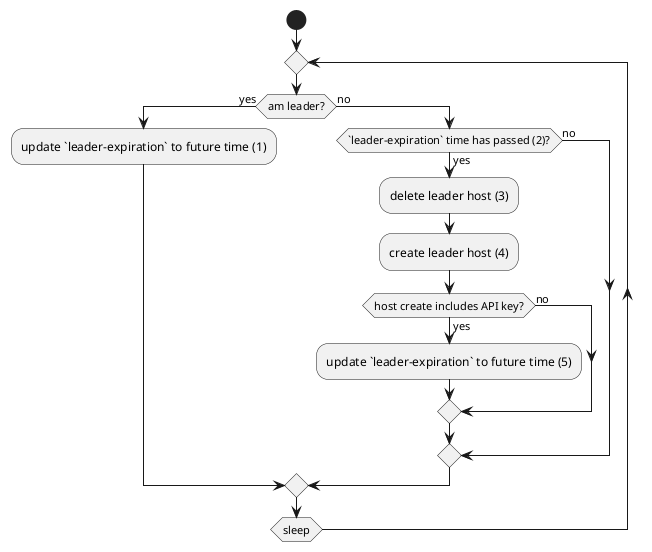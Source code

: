 @startuml
start
repeat
  if (am leader?) then (yes)
    :update `leader-expiration` to future time (1);
  else (no)
    if (`leader-expiration` time has passed (2)?) then (yes)
      :delete leader host (3);
      :create leader host (4);
      if (host create includes API key?) then (yes)
        :update `leader-expiration` to future time (5);
      else (no)
      endif
    else (no)
    endif
  endif
repeat while (sleep)
@enduml
